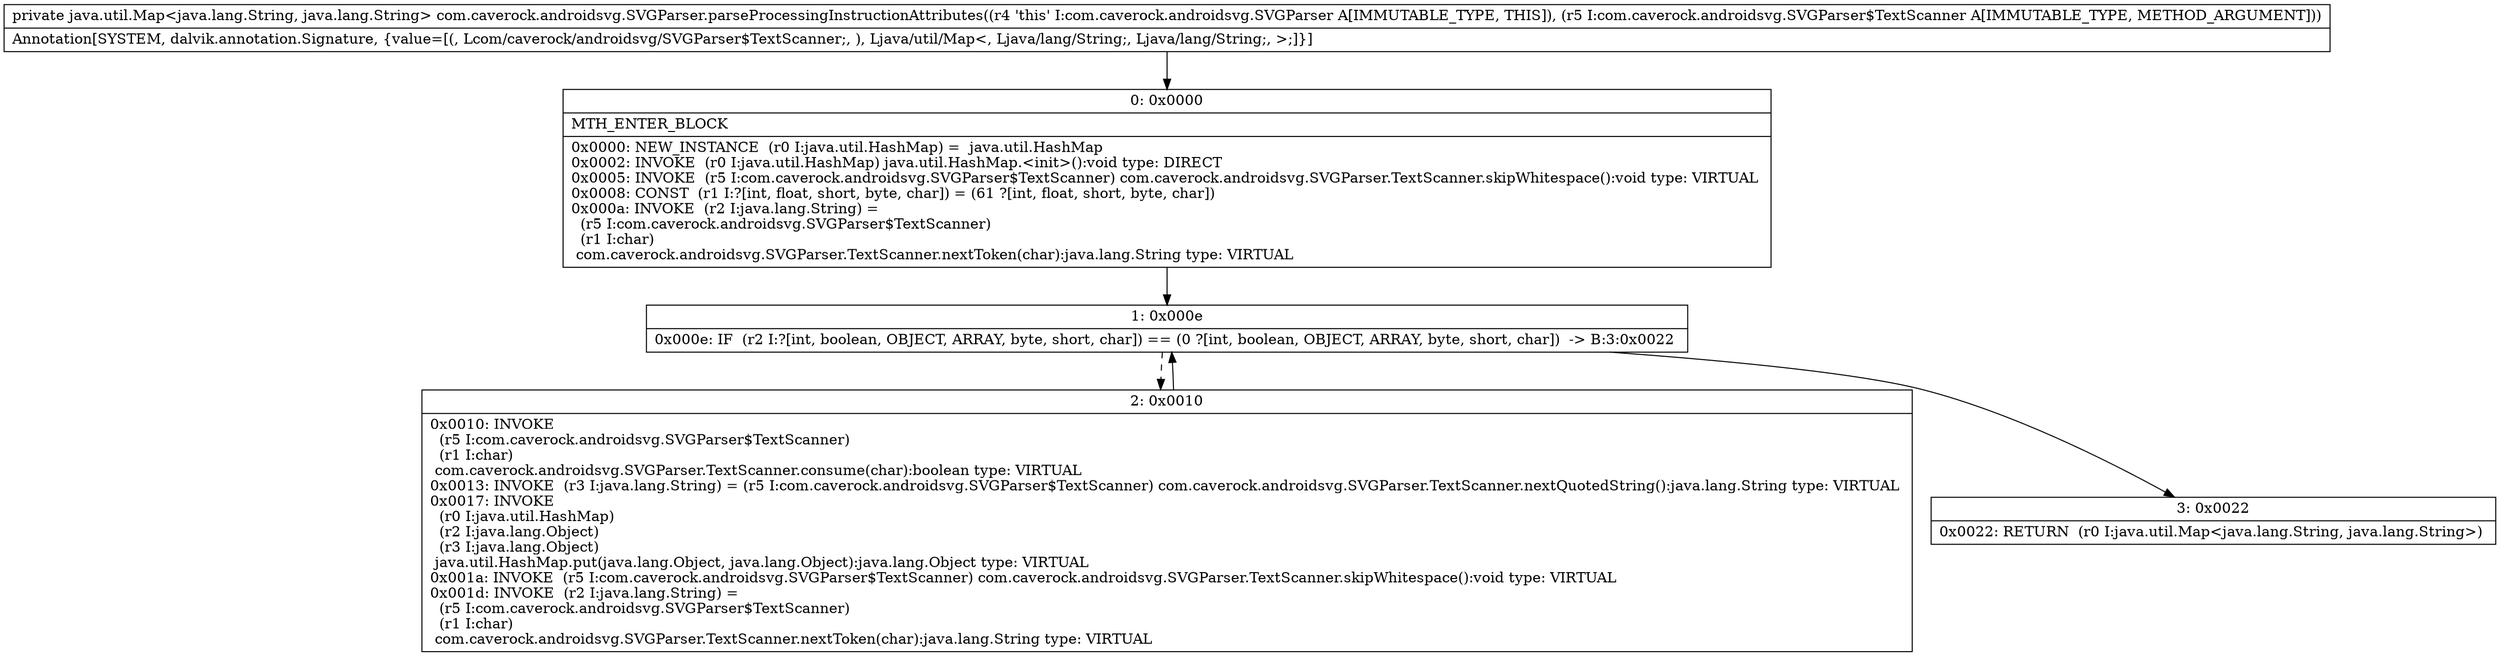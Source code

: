 digraph "CFG forcom.caverock.androidsvg.SVGParser.parseProcessingInstructionAttributes(Lcom\/caverock\/androidsvg\/SVGParser$TextScanner;)Ljava\/util\/Map;" {
Node_0 [shape=record,label="{0\:\ 0x0000|MTH_ENTER_BLOCK\l|0x0000: NEW_INSTANCE  (r0 I:java.util.HashMap) =  java.util.HashMap \l0x0002: INVOKE  (r0 I:java.util.HashMap) java.util.HashMap.\<init\>():void type: DIRECT \l0x0005: INVOKE  (r5 I:com.caverock.androidsvg.SVGParser$TextScanner) com.caverock.androidsvg.SVGParser.TextScanner.skipWhitespace():void type: VIRTUAL \l0x0008: CONST  (r1 I:?[int, float, short, byte, char]) = (61 ?[int, float, short, byte, char]) \l0x000a: INVOKE  (r2 I:java.lang.String) = \l  (r5 I:com.caverock.androidsvg.SVGParser$TextScanner)\l  (r1 I:char)\l com.caverock.androidsvg.SVGParser.TextScanner.nextToken(char):java.lang.String type: VIRTUAL \l}"];
Node_1 [shape=record,label="{1\:\ 0x000e|0x000e: IF  (r2 I:?[int, boolean, OBJECT, ARRAY, byte, short, char]) == (0 ?[int, boolean, OBJECT, ARRAY, byte, short, char])  \-\> B:3:0x0022 \l}"];
Node_2 [shape=record,label="{2\:\ 0x0010|0x0010: INVOKE  \l  (r5 I:com.caverock.androidsvg.SVGParser$TextScanner)\l  (r1 I:char)\l com.caverock.androidsvg.SVGParser.TextScanner.consume(char):boolean type: VIRTUAL \l0x0013: INVOKE  (r3 I:java.lang.String) = (r5 I:com.caverock.androidsvg.SVGParser$TextScanner) com.caverock.androidsvg.SVGParser.TextScanner.nextQuotedString():java.lang.String type: VIRTUAL \l0x0017: INVOKE  \l  (r0 I:java.util.HashMap)\l  (r2 I:java.lang.Object)\l  (r3 I:java.lang.Object)\l java.util.HashMap.put(java.lang.Object, java.lang.Object):java.lang.Object type: VIRTUAL \l0x001a: INVOKE  (r5 I:com.caverock.androidsvg.SVGParser$TextScanner) com.caverock.androidsvg.SVGParser.TextScanner.skipWhitespace():void type: VIRTUAL \l0x001d: INVOKE  (r2 I:java.lang.String) = \l  (r5 I:com.caverock.androidsvg.SVGParser$TextScanner)\l  (r1 I:char)\l com.caverock.androidsvg.SVGParser.TextScanner.nextToken(char):java.lang.String type: VIRTUAL \l}"];
Node_3 [shape=record,label="{3\:\ 0x0022|0x0022: RETURN  (r0 I:java.util.Map\<java.lang.String, java.lang.String\>) \l}"];
MethodNode[shape=record,label="{private java.util.Map\<java.lang.String, java.lang.String\> com.caverock.androidsvg.SVGParser.parseProcessingInstructionAttributes((r4 'this' I:com.caverock.androidsvg.SVGParser A[IMMUTABLE_TYPE, THIS]), (r5 I:com.caverock.androidsvg.SVGParser$TextScanner A[IMMUTABLE_TYPE, METHOD_ARGUMENT]))  | Annotation[SYSTEM, dalvik.annotation.Signature, \{value=[(, Lcom\/caverock\/androidsvg\/SVGParser$TextScanner;, ), Ljava\/util\/Map\<, Ljava\/lang\/String;, Ljava\/lang\/String;, \>;]\}]\l}"];
MethodNode -> Node_0;
Node_0 -> Node_1;
Node_1 -> Node_2[style=dashed];
Node_1 -> Node_3;
Node_2 -> Node_1;
}

